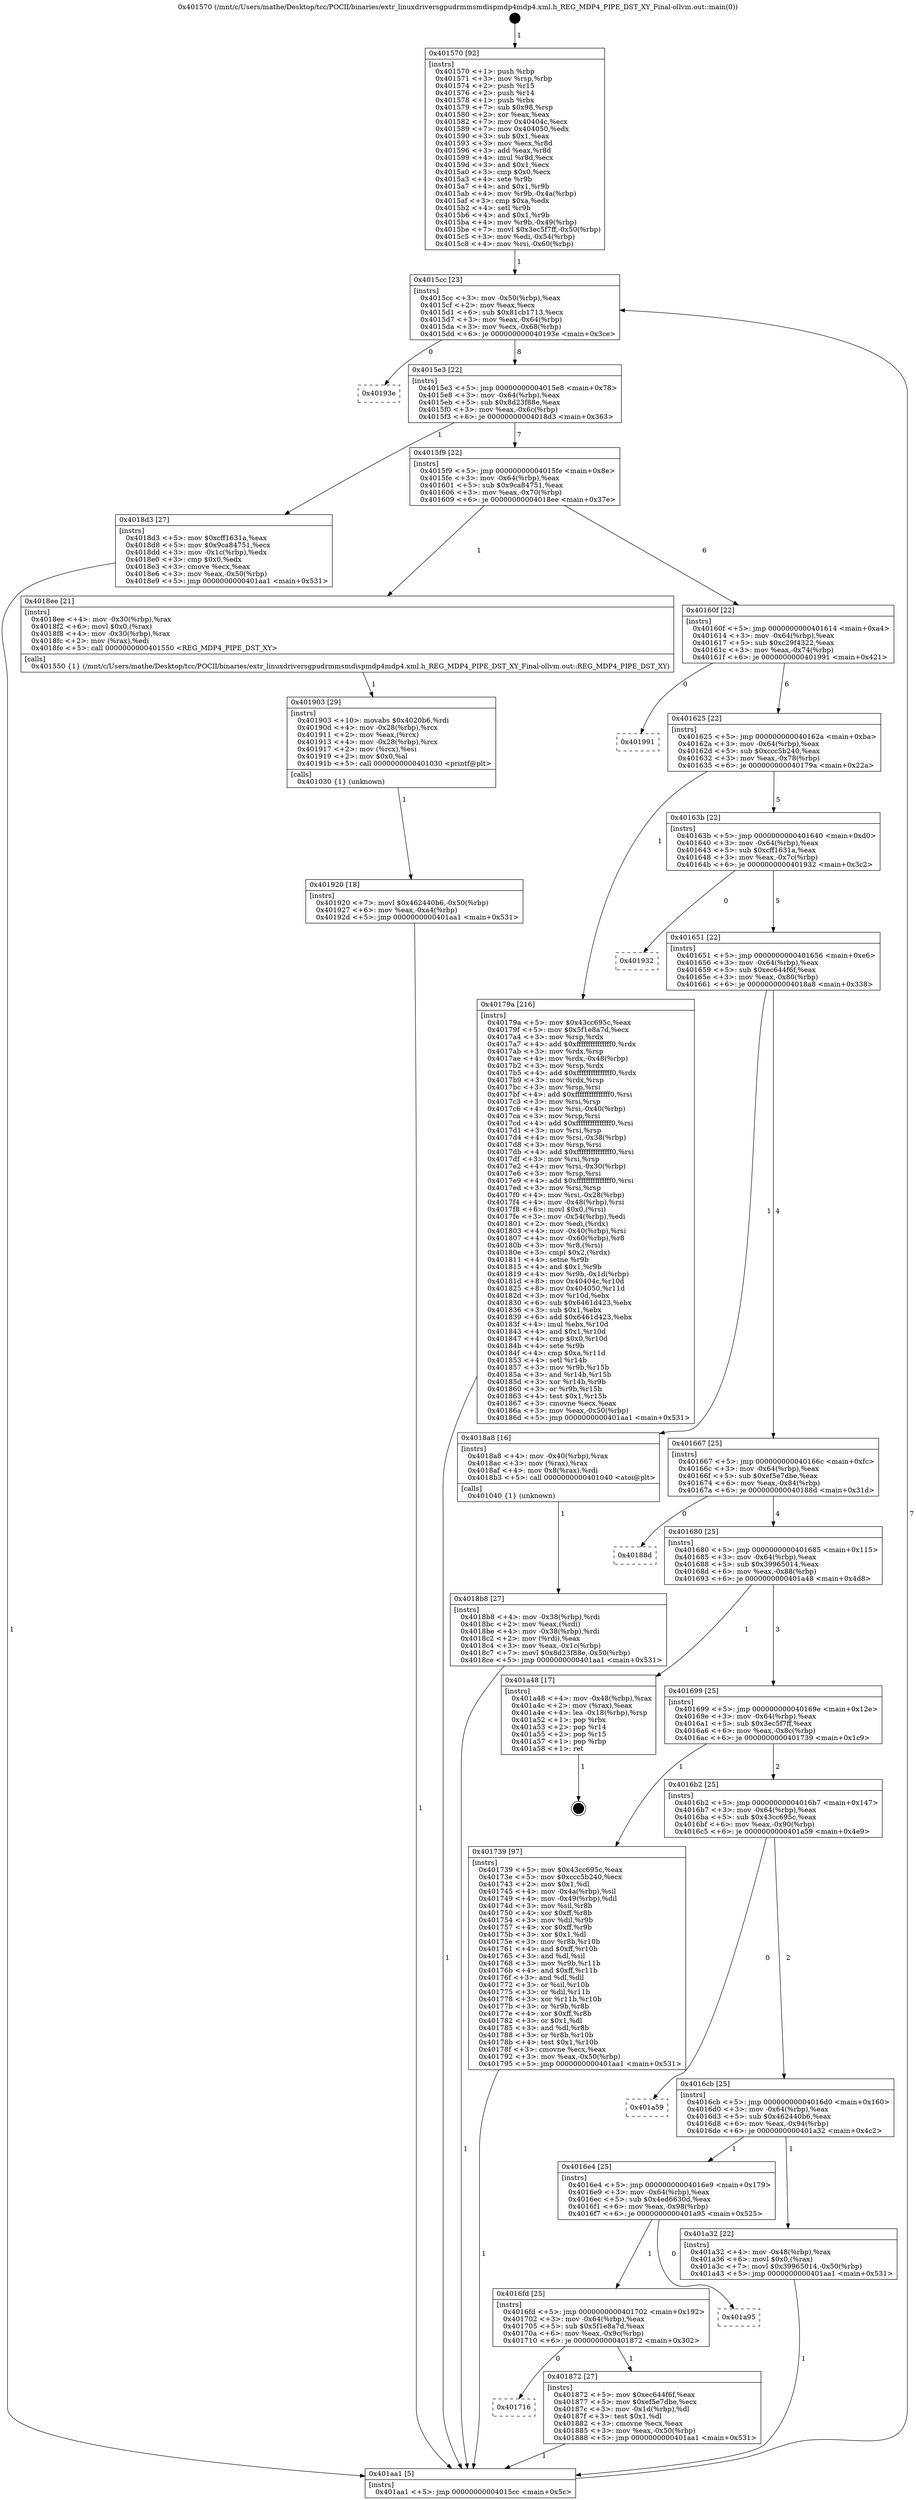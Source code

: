 digraph "0x401570" {
  label = "0x401570 (/mnt/c/Users/mathe/Desktop/tcc/POCII/binaries/extr_linuxdriversgpudrmmsmdispmdp4mdp4.xml.h_REG_MDP4_PIPE_DST_XY_Final-ollvm.out::main(0))"
  labelloc = "t"
  node[shape=record]

  Entry [label="",width=0.3,height=0.3,shape=circle,fillcolor=black,style=filled]
  "0x4015cc" [label="{
     0x4015cc [23]\l
     | [instrs]\l
     &nbsp;&nbsp;0x4015cc \<+3\>: mov -0x50(%rbp),%eax\l
     &nbsp;&nbsp;0x4015cf \<+2\>: mov %eax,%ecx\l
     &nbsp;&nbsp;0x4015d1 \<+6\>: sub $0x81cb1713,%ecx\l
     &nbsp;&nbsp;0x4015d7 \<+3\>: mov %eax,-0x64(%rbp)\l
     &nbsp;&nbsp;0x4015da \<+3\>: mov %ecx,-0x68(%rbp)\l
     &nbsp;&nbsp;0x4015dd \<+6\>: je 000000000040193e \<main+0x3ce\>\l
  }"]
  "0x40193e" [label="{
     0x40193e\l
  }", style=dashed]
  "0x4015e3" [label="{
     0x4015e3 [22]\l
     | [instrs]\l
     &nbsp;&nbsp;0x4015e3 \<+5\>: jmp 00000000004015e8 \<main+0x78\>\l
     &nbsp;&nbsp;0x4015e8 \<+3\>: mov -0x64(%rbp),%eax\l
     &nbsp;&nbsp;0x4015eb \<+5\>: sub $0x8d23f88e,%eax\l
     &nbsp;&nbsp;0x4015f0 \<+3\>: mov %eax,-0x6c(%rbp)\l
     &nbsp;&nbsp;0x4015f3 \<+6\>: je 00000000004018d3 \<main+0x363\>\l
  }"]
  Exit [label="",width=0.3,height=0.3,shape=circle,fillcolor=black,style=filled,peripheries=2]
  "0x4018d3" [label="{
     0x4018d3 [27]\l
     | [instrs]\l
     &nbsp;&nbsp;0x4018d3 \<+5\>: mov $0xcff1631a,%eax\l
     &nbsp;&nbsp;0x4018d8 \<+5\>: mov $0x9ca84751,%ecx\l
     &nbsp;&nbsp;0x4018dd \<+3\>: mov -0x1c(%rbp),%edx\l
     &nbsp;&nbsp;0x4018e0 \<+3\>: cmp $0x0,%edx\l
     &nbsp;&nbsp;0x4018e3 \<+3\>: cmove %ecx,%eax\l
     &nbsp;&nbsp;0x4018e6 \<+3\>: mov %eax,-0x50(%rbp)\l
     &nbsp;&nbsp;0x4018e9 \<+5\>: jmp 0000000000401aa1 \<main+0x531\>\l
  }"]
  "0x4015f9" [label="{
     0x4015f9 [22]\l
     | [instrs]\l
     &nbsp;&nbsp;0x4015f9 \<+5\>: jmp 00000000004015fe \<main+0x8e\>\l
     &nbsp;&nbsp;0x4015fe \<+3\>: mov -0x64(%rbp),%eax\l
     &nbsp;&nbsp;0x401601 \<+5\>: sub $0x9ca84751,%eax\l
     &nbsp;&nbsp;0x401606 \<+3\>: mov %eax,-0x70(%rbp)\l
     &nbsp;&nbsp;0x401609 \<+6\>: je 00000000004018ee \<main+0x37e\>\l
  }"]
  "0x401920" [label="{
     0x401920 [18]\l
     | [instrs]\l
     &nbsp;&nbsp;0x401920 \<+7\>: movl $0x462440b6,-0x50(%rbp)\l
     &nbsp;&nbsp;0x401927 \<+6\>: mov %eax,-0xa4(%rbp)\l
     &nbsp;&nbsp;0x40192d \<+5\>: jmp 0000000000401aa1 \<main+0x531\>\l
  }"]
  "0x4018ee" [label="{
     0x4018ee [21]\l
     | [instrs]\l
     &nbsp;&nbsp;0x4018ee \<+4\>: mov -0x30(%rbp),%rax\l
     &nbsp;&nbsp;0x4018f2 \<+6\>: movl $0x0,(%rax)\l
     &nbsp;&nbsp;0x4018f8 \<+4\>: mov -0x30(%rbp),%rax\l
     &nbsp;&nbsp;0x4018fc \<+2\>: mov (%rax),%edi\l
     &nbsp;&nbsp;0x4018fe \<+5\>: call 0000000000401550 \<REG_MDP4_PIPE_DST_XY\>\l
     | [calls]\l
     &nbsp;&nbsp;0x401550 \{1\} (/mnt/c/Users/mathe/Desktop/tcc/POCII/binaries/extr_linuxdriversgpudrmmsmdispmdp4mdp4.xml.h_REG_MDP4_PIPE_DST_XY_Final-ollvm.out::REG_MDP4_PIPE_DST_XY)\l
  }"]
  "0x40160f" [label="{
     0x40160f [22]\l
     | [instrs]\l
     &nbsp;&nbsp;0x40160f \<+5\>: jmp 0000000000401614 \<main+0xa4\>\l
     &nbsp;&nbsp;0x401614 \<+3\>: mov -0x64(%rbp),%eax\l
     &nbsp;&nbsp;0x401617 \<+5\>: sub $0xc29f4322,%eax\l
     &nbsp;&nbsp;0x40161c \<+3\>: mov %eax,-0x74(%rbp)\l
     &nbsp;&nbsp;0x40161f \<+6\>: je 0000000000401991 \<main+0x421\>\l
  }"]
  "0x401903" [label="{
     0x401903 [29]\l
     | [instrs]\l
     &nbsp;&nbsp;0x401903 \<+10\>: movabs $0x4020b6,%rdi\l
     &nbsp;&nbsp;0x40190d \<+4\>: mov -0x28(%rbp),%rcx\l
     &nbsp;&nbsp;0x401911 \<+2\>: mov %eax,(%rcx)\l
     &nbsp;&nbsp;0x401913 \<+4\>: mov -0x28(%rbp),%rcx\l
     &nbsp;&nbsp;0x401917 \<+2\>: mov (%rcx),%esi\l
     &nbsp;&nbsp;0x401919 \<+2\>: mov $0x0,%al\l
     &nbsp;&nbsp;0x40191b \<+5\>: call 0000000000401030 \<printf@plt\>\l
     | [calls]\l
     &nbsp;&nbsp;0x401030 \{1\} (unknown)\l
  }"]
  "0x401991" [label="{
     0x401991\l
  }", style=dashed]
  "0x401625" [label="{
     0x401625 [22]\l
     | [instrs]\l
     &nbsp;&nbsp;0x401625 \<+5\>: jmp 000000000040162a \<main+0xba\>\l
     &nbsp;&nbsp;0x40162a \<+3\>: mov -0x64(%rbp),%eax\l
     &nbsp;&nbsp;0x40162d \<+5\>: sub $0xccc5b240,%eax\l
     &nbsp;&nbsp;0x401632 \<+3\>: mov %eax,-0x78(%rbp)\l
     &nbsp;&nbsp;0x401635 \<+6\>: je 000000000040179a \<main+0x22a\>\l
  }"]
  "0x4018b8" [label="{
     0x4018b8 [27]\l
     | [instrs]\l
     &nbsp;&nbsp;0x4018b8 \<+4\>: mov -0x38(%rbp),%rdi\l
     &nbsp;&nbsp;0x4018bc \<+2\>: mov %eax,(%rdi)\l
     &nbsp;&nbsp;0x4018be \<+4\>: mov -0x38(%rbp),%rdi\l
     &nbsp;&nbsp;0x4018c2 \<+2\>: mov (%rdi),%eax\l
     &nbsp;&nbsp;0x4018c4 \<+3\>: mov %eax,-0x1c(%rbp)\l
     &nbsp;&nbsp;0x4018c7 \<+7\>: movl $0x8d23f88e,-0x50(%rbp)\l
     &nbsp;&nbsp;0x4018ce \<+5\>: jmp 0000000000401aa1 \<main+0x531\>\l
  }"]
  "0x40179a" [label="{
     0x40179a [216]\l
     | [instrs]\l
     &nbsp;&nbsp;0x40179a \<+5\>: mov $0x43cc695c,%eax\l
     &nbsp;&nbsp;0x40179f \<+5\>: mov $0x5f1e8a7d,%ecx\l
     &nbsp;&nbsp;0x4017a4 \<+3\>: mov %rsp,%rdx\l
     &nbsp;&nbsp;0x4017a7 \<+4\>: add $0xfffffffffffffff0,%rdx\l
     &nbsp;&nbsp;0x4017ab \<+3\>: mov %rdx,%rsp\l
     &nbsp;&nbsp;0x4017ae \<+4\>: mov %rdx,-0x48(%rbp)\l
     &nbsp;&nbsp;0x4017b2 \<+3\>: mov %rsp,%rdx\l
     &nbsp;&nbsp;0x4017b5 \<+4\>: add $0xfffffffffffffff0,%rdx\l
     &nbsp;&nbsp;0x4017b9 \<+3\>: mov %rdx,%rsp\l
     &nbsp;&nbsp;0x4017bc \<+3\>: mov %rsp,%rsi\l
     &nbsp;&nbsp;0x4017bf \<+4\>: add $0xfffffffffffffff0,%rsi\l
     &nbsp;&nbsp;0x4017c3 \<+3\>: mov %rsi,%rsp\l
     &nbsp;&nbsp;0x4017c6 \<+4\>: mov %rsi,-0x40(%rbp)\l
     &nbsp;&nbsp;0x4017ca \<+3\>: mov %rsp,%rsi\l
     &nbsp;&nbsp;0x4017cd \<+4\>: add $0xfffffffffffffff0,%rsi\l
     &nbsp;&nbsp;0x4017d1 \<+3\>: mov %rsi,%rsp\l
     &nbsp;&nbsp;0x4017d4 \<+4\>: mov %rsi,-0x38(%rbp)\l
     &nbsp;&nbsp;0x4017d8 \<+3\>: mov %rsp,%rsi\l
     &nbsp;&nbsp;0x4017db \<+4\>: add $0xfffffffffffffff0,%rsi\l
     &nbsp;&nbsp;0x4017df \<+3\>: mov %rsi,%rsp\l
     &nbsp;&nbsp;0x4017e2 \<+4\>: mov %rsi,-0x30(%rbp)\l
     &nbsp;&nbsp;0x4017e6 \<+3\>: mov %rsp,%rsi\l
     &nbsp;&nbsp;0x4017e9 \<+4\>: add $0xfffffffffffffff0,%rsi\l
     &nbsp;&nbsp;0x4017ed \<+3\>: mov %rsi,%rsp\l
     &nbsp;&nbsp;0x4017f0 \<+4\>: mov %rsi,-0x28(%rbp)\l
     &nbsp;&nbsp;0x4017f4 \<+4\>: mov -0x48(%rbp),%rsi\l
     &nbsp;&nbsp;0x4017f8 \<+6\>: movl $0x0,(%rsi)\l
     &nbsp;&nbsp;0x4017fe \<+3\>: mov -0x54(%rbp),%edi\l
     &nbsp;&nbsp;0x401801 \<+2\>: mov %edi,(%rdx)\l
     &nbsp;&nbsp;0x401803 \<+4\>: mov -0x40(%rbp),%rsi\l
     &nbsp;&nbsp;0x401807 \<+4\>: mov -0x60(%rbp),%r8\l
     &nbsp;&nbsp;0x40180b \<+3\>: mov %r8,(%rsi)\l
     &nbsp;&nbsp;0x40180e \<+3\>: cmpl $0x2,(%rdx)\l
     &nbsp;&nbsp;0x401811 \<+4\>: setne %r9b\l
     &nbsp;&nbsp;0x401815 \<+4\>: and $0x1,%r9b\l
     &nbsp;&nbsp;0x401819 \<+4\>: mov %r9b,-0x1d(%rbp)\l
     &nbsp;&nbsp;0x40181d \<+8\>: mov 0x40404c,%r10d\l
     &nbsp;&nbsp;0x401825 \<+8\>: mov 0x404050,%r11d\l
     &nbsp;&nbsp;0x40182d \<+3\>: mov %r10d,%ebx\l
     &nbsp;&nbsp;0x401830 \<+6\>: sub $0x6461d423,%ebx\l
     &nbsp;&nbsp;0x401836 \<+3\>: sub $0x1,%ebx\l
     &nbsp;&nbsp;0x401839 \<+6\>: add $0x6461d423,%ebx\l
     &nbsp;&nbsp;0x40183f \<+4\>: imul %ebx,%r10d\l
     &nbsp;&nbsp;0x401843 \<+4\>: and $0x1,%r10d\l
     &nbsp;&nbsp;0x401847 \<+4\>: cmp $0x0,%r10d\l
     &nbsp;&nbsp;0x40184b \<+4\>: sete %r9b\l
     &nbsp;&nbsp;0x40184f \<+4\>: cmp $0xa,%r11d\l
     &nbsp;&nbsp;0x401853 \<+4\>: setl %r14b\l
     &nbsp;&nbsp;0x401857 \<+3\>: mov %r9b,%r15b\l
     &nbsp;&nbsp;0x40185a \<+3\>: and %r14b,%r15b\l
     &nbsp;&nbsp;0x40185d \<+3\>: xor %r14b,%r9b\l
     &nbsp;&nbsp;0x401860 \<+3\>: or %r9b,%r15b\l
     &nbsp;&nbsp;0x401863 \<+4\>: test $0x1,%r15b\l
     &nbsp;&nbsp;0x401867 \<+3\>: cmovne %ecx,%eax\l
     &nbsp;&nbsp;0x40186a \<+3\>: mov %eax,-0x50(%rbp)\l
     &nbsp;&nbsp;0x40186d \<+5\>: jmp 0000000000401aa1 \<main+0x531\>\l
  }"]
  "0x40163b" [label="{
     0x40163b [22]\l
     | [instrs]\l
     &nbsp;&nbsp;0x40163b \<+5\>: jmp 0000000000401640 \<main+0xd0\>\l
     &nbsp;&nbsp;0x401640 \<+3\>: mov -0x64(%rbp),%eax\l
     &nbsp;&nbsp;0x401643 \<+5\>: sub $0xcff1631a,%eax\l
     &nbsp;&nbsp;0x401648 \<+3\>: mov %eax,-0x7c(%rbp)\l
     &nbsp;&nbsp;0x40164b \<+6\>: je 0000000000401932 \<main+0x3c2\>\l
  }"]
  "0x401716" [label="{
     0x401716\l
  }", style=dashed]
  "0x401932" [label="{
     0x401932\l
  }", style=dashed]
  "0x401651" [label="{
     0x401651 [22]\l
     | [instrs]\l
     &nbsp;&nbsp;0x401651 \<+5\>: jmp 0000000000401656 \<main+0xe6\>\l
     &nbsp;&nbsp;0x401656 \<+3\>: mov -0x64(%rbp),%eax\l
     &nbsp;&nbsp;0x401659 \<+5\>: sub $0xec644f6f,%eax\l
     &nbsp;&nbsp;0x40165e \<+3\>: mov %eax,-0x80(%rbp)\l
     &nbsp;&nbsp;0x401661 \<+6\>: je 00000000004018a8 \<main+0x338\>\l
  }"]
  "0x401872" [label="{
     0x401872 [27]\l
     | [instrs]\l
     &nbsp;&nbsp;0x401872 \<+5\>: mov $0xec644f6f,%eax\l
     &nbsp;&nbsp;0x401877 \<+5\>: mov $0xef5e7dbe,%ecx\l
     &nbsp;&nbsp;0x40187c \<+3\>: mov -0x1d(%rbp),%dl\l
     &nbsp;&nbsp;0x40187f \<+3\>: test $0x1,%dl\l
     &nbsp;&nbsp;0x401882 \<+3\>: cmovne %ecx,%eax\l
     &nbsp;&nbsp;0x401885 \<+3\>: mov %eax,-0x50(%rbp)\l
     &nbsp;&nbsp;0x401888 \<+5\>: jmp 0000000000401aa1 \<main+0x531\>\l
  }"]
  "0x4018a8" [label="{
     0x4018a8 [16]\l
     | [instrs]\l
     &nbsp;&nbsp;0x4018a8 \<+4\>: mov -0x40(%rbp),%rax\l
     &nbsp;&nbsp;0x4018ac \<+3\>: mov (%rax),%rax\l
     &nbsp;&nbsp;0x4018af \<+4\>: mov 0x8(%rax),%rdi\l
     &nbsp;&nbsp;0x4018b3 \<+5\>: call 0000000000401040 \<atoi@plt\>\l
     | [calls]\l
     &nbsp;&nbsp;0x401040 \{1\} (unknown)\l
  }"]
  "0x401667" [label="{
     0x401667 [25]\l
     | [instrs]\l
     &nbsp;&nbsp;0x401667 \<+5\>: jmp 000000000040166c \<main+0xfc\>\l
     &nbsp;&nbsp;0x40166c \<+3\>: mov -0x64(%rbp),%eax\l
     &nbsp;&nbsp;0x40166f \<+5\>: sub $0xef5e7dbe,%eax\l
     &nbsp;&nbsp;0x401674 \<+6\>: mov %eax,-0x84(%rbp)\l
     &nbsp;&nbsp;0x40167a \<+6\>: je 000000000040188d \<main+0x31d\>\l
  }"]
  "0x4016fd" [label="{
     0x4016fd [25]\l
     | [instrs]\l
     &nbsp;&nbsp;0x4016fd \<+5\>: jmp 0000000000401702 \<main+0x192\>\l
     &nbsp;&nbsp;0x401702 \<+3\>: mov -0x64(%rbp),%eax\l
     &nbsp;&nbsp;0x401705 \<+5\>: sub $0x5f1e8a7d,%eax\l
     &nbsp;&nbsp;0x40170a \<+6\>: mov %eax,-0x9c(%rbp)\l
     &nbsp;&nbsp;0x401710 \<+6\>: je 0000000000401872 \<main+0x302\>\l
  }"]
  "0x40188d" [label="{
     0x40188d\l
  }", style=dashed]
  "0x401680" [label="{
     0x401680 [25]\l
     | [instrs]\l
     &nbsp;&nbsp;0x401680 \<+5\>: jmp 0000000000401685 \<main+0x115\>\l
     &nbsp;&nbsp;0x401685 \<+3\>: mov -0x64(%rbp),%eax\l
     &nbsp;&nbsp;0x401688 \<+5\>: sub $0x39965014,%eax\l
     &nbsp;&nbsp;0x40168d \<+6\>: mov %eax,-0x88(%rbp)\l
     &nbsp;&nbsp;0x401693 \<+6\>: je 0000000000401a48 \<main+0x4d8\>\l
  }"]
  "0x401a95" [label="{
     0x401a95\l
  }", style=dashed]
  "0x401a48" [label="{
     0x401a48 [17]\l
     | [instrs]\l
     &nbsp;&nbsp;0x401a48 \<+4\>: mov -0x48(%rbp),%rax\l
     &nbsp;&nbsp;0x401a4c \<+2\>: mov (%rax),%eax\l
     &nbsp;&nbsp;0x401a4e \<+4\>: lea -0x18(%rbp),%rsp\l
     &nbsp;&nbsp;0x401a52 \<+1\>: pop %rbx\l
     &nbsp;&nbsp;0x401a53 \<+2\>: pop %r14\l
     &nbsp;&nbsp;0x401a55 \<+2\>: pop %r15\l
     &nbsp;&nbsp;0x401a57 \<+1\>: pop %rbp\l
     &nbsp;&nbsp;0x401a58 \<+1\>: ret\l
  }"]
  "0x401699" [label="{
     0x401699 [25]\l
     | [instrs]\l
     &nbsp;&nbsp;0x401699 \<+5\>: jmp 000000000040169e \<main+0x12e\>\l
     &nbsp;&nbsp;0x40169e \<+3\>: mov -0x64(%rbp),%eax\l
     &nbsp;&nbsp;0x4016a1 \<+5\>: sub $0x3ec5f7ff,%eax\l
     &nbsp;&nbsp;0x4016a6 \<+6\>: mov %eax,-0x8c(%rbp)\l
     &nbsp;&nbsp;0x4016ac \<+6\>: je 0000000000401739 \<main+0x1c9\>\l
  }"]
  "0x4016e4" [label="{
     0x4016e4 [25]\l
     | [instrs]\l
     &nbsp;&nbsp;0x4016e4 \<+5\>: jmp 00000000004016e9 \<main+0x179\>\l
     &nbsp;&nbsp;0x4016e9 \<+3\>: mov -0x64(%rbp),%eax\l
     &nbsp;&nbsp;0x4016ec \<+5\>: sub $0x4ed6630d,%eax\l
     &nbsp;&nbsp;0x4016f1 \<+6\>: mov %eax,-0x98(%rbp)\l
     &nbsp;&nbsp;0x4016f7 \<+6\>: je 0000000000401a95 \<main+0x525\>\l
  }"]
  "0x401739" [label="{
     0x401739 [97]\l
     | [instrs]\l
     &nbsp;&nbsp;0x401739 \<+5\>: mov $0x43cc695c,%eax\l
     &nbsp;&nbsp;0x40173e \<+5\>: mov $0xccc5b240,%ecx\l
     &nbsp;&nbsp;0x401743 \<+2\>: mov $0x1,%dl\l
     &nbsp;&nbsp;0x401745 \<+4\>: mov -0x4a(%rbp),%sil\l
     &nbsp;&nbsp;0x401749 \<+4\>: mov -0x49(%rbp),%dil\l
     &nbsp;&nbsp;0x40174d \<+3\>: mov %sil,%r8b\l
     &nbsp;&nbsp;0x401750 \<+4\>: xor $0xff,%r8b\l
     &nbsp;&nbsp;0x401754 \<+3\>: mov %dil,%r9b\l
     &nbsp;&nbsp;0x401757 \<+4\>: xor $0xff,%r9b\l
     &nbsp;&nbsp;0x40175b \<+3\>: xor $0x1,%dl\l
     &nbsp;&nbsp;0x40175e \<+3\>: mov %r8b,%r10b\l
     &nbsp;&nbsp;0x401761 \<+4\>: and $0xff,%r10b\l
     &nbsp;&nbsp;0x401765 \<+3\>: and %dl,%sil\l
     &nbsp;&nbsp;0x401768 \<+3\>: mov %r9b,%r11b\l
     &nbsp;&nbsp;0x40176b \<+4\>: and $0xff,%r11b\l
     &nbsp;&nbsp;0x40176f \<+3\>: and %dl,%dil\l
     &nbsp;&nbsp;0x401772 \<+3\>: or %sil,%r10b\l
     &nbsp;&nbsp;0x401775 \<+3\>: or %dil,%r11b\l
     &nbsp;&nbsp;0x401778 \<+3\>: xor %r11b,%r10b\l
     &nbsp;&nbsp;0x40177b \<+3\>: or %r9b,%r8b\l
     &nbsp;&nbsp;0x40177e \<+4\>: xor $0xff,%r8b\l
     &nbsp;&nbsp;0x401782 \<+3\>: or $0x1,%dl\l
     &nbsp;&nbsp;0x401785 \<+3\>: and %dl,%r8b\l
     &nbsp;&nbsp;0x401788 \<+3\>: or %r8b,%r10b\l
     &nbsp;&nbsp;0x40178b \<+4\>: test $0x1,%r10b\l
     &nbsp;&nbsp;0x40178f \<+3\>: cmovne %ecx,%eax\l
     &nbsp;&nbsp;0x401792 \<+3\>: mov %eax,-0x50(%rbp)\l
     &nbsp;&nbsp;0x401795 \<+5\>: jmp 0000000000401aa1 \<main+0x531\>\l
  }"]
  "0x4016b2" [label="{
     0x4016b2 [25]\l
     | [instrs]\l
     &nbsp;&nbsp;0x4016b2 \<+5\>: jmp 00000000004016b7 \<main+0x147\>\l
     &nbsp;&nbsp;0x4016b7 \<+3\>: mov -0x64(%rbp),%eax\l
     &nbsp;&nbsp;0x4016ba \<+5\>: sub $0x43cc695c,%eax\l
     &nbsp;&nbsp;0x4016bf \<+6\>: mov %eax,-0x90(%rbp)\l
     &nbsp;&nbsp;0x4016c5 \<+6\>: je 0000000000401a59 \<main+0x4e9\>\l
  }"]
  "0x401aa1" [label="{
     0x401aa1 [5]\l
     | [instrs]\l
     &nbsp;&nbsp;0x401aa1 \<+5\>: jmp 00000000004015cc \<main+0x5c\>\l
  }"]
  "0x401570" [label="{
     0x401570 [92]\l
     | [instrs]\l
     &nbsp;&nbsp;0x401570 \<+1\>: push %rbp\l
     &nbsp;&nbsp;0x401571 \<+3\>: mov %rsp,%rbp\l
     &nbsp;&nbsp;0x401574 \<+2\>: push %r15\l
     &nbsp;&nbsp;0x401576 \<+2\>: push %r14\l
     &nbsp;&nbsp;0x401578 \<+1\>: push %rbx\l
     &nbsp;&nbsp;0x401579 \<+7\>: sub $0x98,%rsp\l
     &nbsp;&nbsp;0x401580 \<+2\>: xor %eax,%eax\l
     &nbsp;&nbsp;0x401582 \<+7\>: mov 0x40404c,%ecx\l
     &nbsp;&nbsp;0x401589 \<+7\>: mov 0x404050,%edx\l
     &nbsp;&nbsp;0x401590 \<+3\>: sub $0x1,%eax\l
     &nbsp;&nbsp;0x401593 \<+3\>: mov %ecx,%r8d\l
     &nbsp;&nbsp;0x401596 \<+3\>: add %eax,%r8d\l
     &nbsp;&nbsp;0x401599 \<+4\>: imul %r8d,%ecx\l
     &nbsp;&nbsp;0x40159d \<+3\>: and $0x1,%ecx\l
     &nbsp;&nbsp;0x4015a0 \<+3\>: cmp $0x0,%ecx\l
     &nbsp;&nbsp;0x4015a3 \<+4\>: sete %r9b\l
     &nbsp;&nbsp;0x4015a7 \<+4\>: and $0x1,%r9b\l
     &nbsp;&nbsp;0x4015ab \<+4\>: mov %r9b,-0x4a(%rbp)\l
     &nbsp;&nbsp;0x4015af \<+3\>: cmp $0xa,%edx\l
     &nbsp;&nbsp;0x4015b2 \<+4\>: setl %r9b\l
     &nbsp;&nbsp;0x4015b6 \<+4\>: and $0x1,%r9b\l
     &nbsp;&nbsp;0x4015ba \<+4\>: mov %r9b,-0x49(%rbp)\l
     &nbsp;&nbsp;0x4015be \<+7\>: movl $0x3ec5f7ff,-0x50(%rbp)\l
     &nbsp;&nbsp;0x4015c5 \<+3\>: mov %edi,-0x54(%rbp)\l
     &nbsp;&nbsp;0x4015c8 \<+4\>: mov %rsi,-0x60(%rbp)\l
  }"]
  "0x401a32" [label="{
     0x401a32 [22]\l
     | [instrs]\l
     &nbsp;&nbsp;0x401a32 \<+4\>: mov -0x48(%rbp),%rax\l
     &nbsp;&nbsp;0x401a36 \<+6\>: movl $0x0,(%rax)\l
     &nbsp;&nbsp;0x401a3c \<+7\>: movl $0x39965014,-0x50(%rbp)\l
     &nbsp;&nbsp;0x401a43 \<+5\>: jmp 0000000000401aa1 \<main+0x531\>\l
  }"]
  "0x401a59" [label="{
     0x401a59\l
  }", style=dashed]
  "0x4016cb" [label="{
     0x4016cb [25]\l
     | [instrs]\l
     &nbsp;&nbsp;0x4016cb \<+5\>: jmp 00000000004016d0 \<main+0x160\>\l
     &nbsp;&nbsp;0x4016d0 \<+3\>: mov -0x64(%rbp),%eax\l
     &nbsp;&nbsp;0x4016d3 \<+5\>: sub $0x462440b6,%eax\l
     &nbsp;&nbsp;0x4016d8 \<+6\>: mov %eax,-0x94(%rbp)\l
     &nbsp;&nbsp;0x4016de \<+6\>: je 0000000000401a32 \<main+0x4c2\>\l
  }"]
  Entry -> "0x401570" [label=" 1"]
  "0x4015cc" -> "0x40193e" [label=" 0"]
  "0x4015cc" -> "0x4015e3" [label=" 8"]
  "0x401a48" -> Exit [label=" 1"]
  "0x4015e3" -> "0x4018d3" [label=" 1"]
  "0x4015e3" -> "0x4015f9" [label=" 7"]
  "0x401a32" -> "0x401aa1" [label=" 1"]
  "0x4015f9" -> "0x4018ee" [label=" 1"]
  "0x4015f9" -> "0x40160f" [label=" 6"]
  "0x401920" -> "0x401aa1" [label=" 1"]
  "0x40160f" -> "0x401991" [label=" 0"]
  "0x40160f" -> "0x401625" [label=" 6"]
  "0x401903" -> "0x401920" [label=" 1"]
  "0x401625" -> "0x40179a" [label=" 1"]
  "0x401625" -> "0x40163b" [label=" 5"]
  "0x4018ee" -> "0x401903" [label=" 1"]
  "0x40163b" -> "0x401932" [label=" 0"]
  "0x40163b" -> "0x401651" [label=" 5"]
  "0x4018d3" -> "0x401aa1" [label=" 1"]
  "0x401651" -> "0x4018a8" [label=" 1"]
  "0x401651" -> "0x401667" [label=" 4"]
  "0x4018b8" -> "0x401aa1" [label=" 1"]
  "0x401667" -> "0x40188d" [label=" 0"]
  "0x401667" -> "0x401680" [label=" 4"]
  "0x401872" -> "0x401aa1" [label=" 1"]
  "0x401680" -> "0x401a48" [label=" 1"]
  "0x401680" -> "0x401699" [label=" 3"]
  "0x4016fd" -> "0x401716" [label=" 0"]
  "0x401699" -> "0x401739" [label=" 1"]
  "0x401699" -> "0x4016b2" [label=" 2"]
  "0x401739" -> "0x401aa1" [label=" 1"]
  "0x401570" -> "0x4015cc" [label=" 1"]
  "0x401aa1" -> "0x4015cc" [label=" 7"]
  "0x40179a" -> "0x401aa1" [label=" 1"]
  "0x4018a8" -> "0x4018b8" [label=" 1"]
  "0x4016b2" -> "0x401a59" [label=" 0"]
  "0x4016b2" -> "0x4016cb" [label=" 2"]
  "0x4016e4" -> "0x4016fd" [label=" 1"]
  "0x4016cb" -> "0x401a32" [label=" 1"]
  "0x4016cb" -> "0x4016e4" [label=" 1"]
  "0x4016fd" -> "0x401872" [label=" 1"]
  "0x4016e4" -> "0x401a95" [label=" 0"]
}
